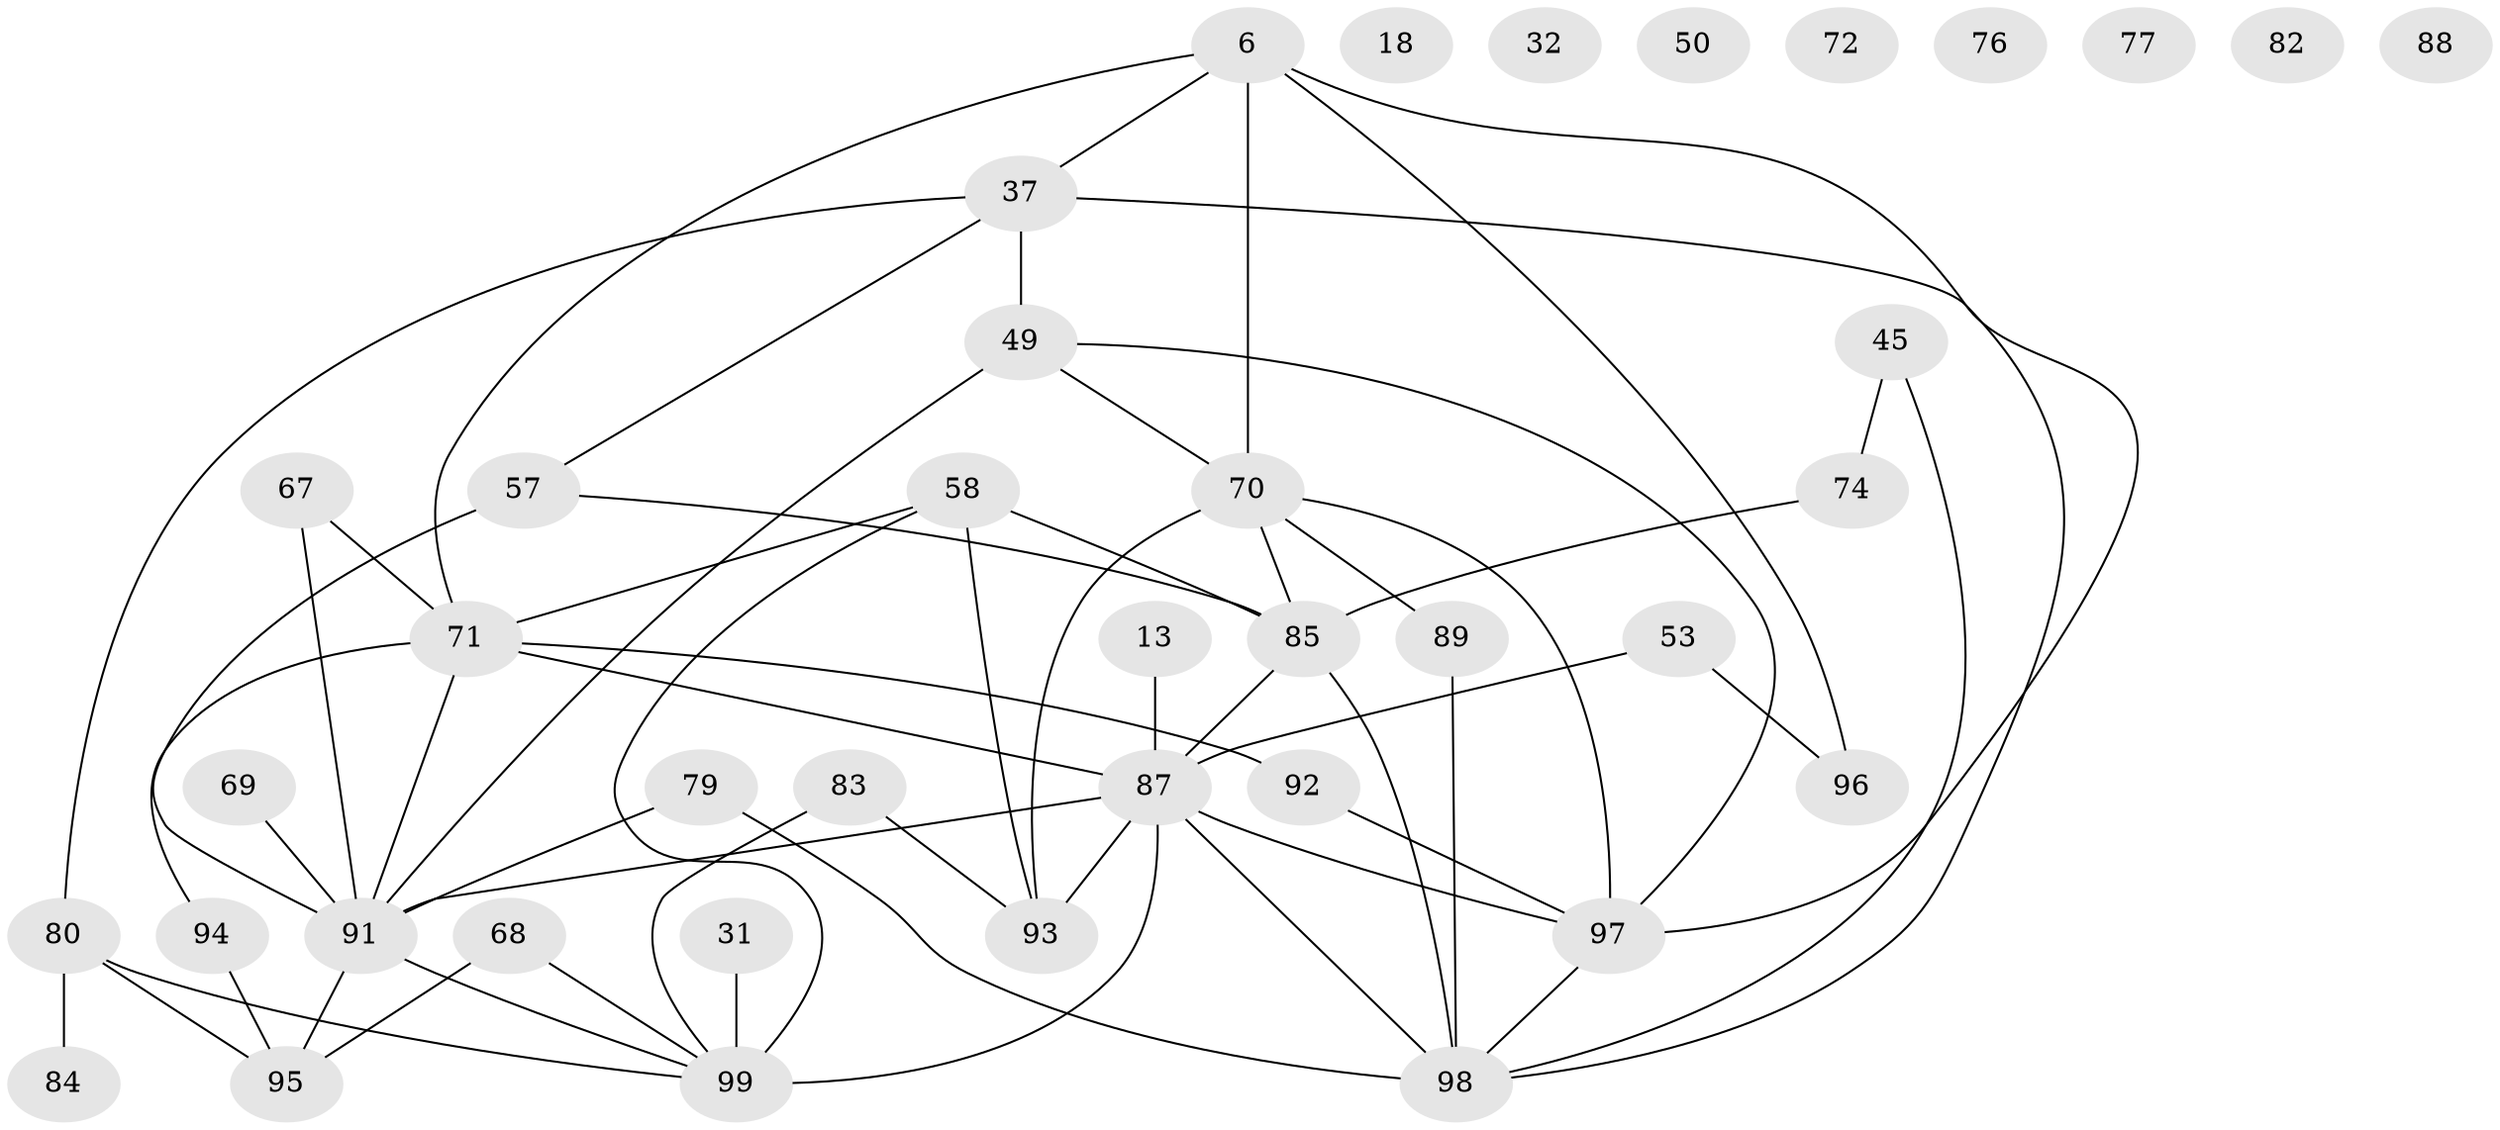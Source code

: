 // original degree distribution, {1: 0.1111111111111111, 3: 0.23232323232323232, 2: 0.21212121212121213, 8: 0.010101010101010102, 4: 0.20202020202020202, 5: 0.10101010101010101, 0: 0.0707070707070707, 6: 0.06060606060606061}
// Generated by graph-tools (version 1.1) at 2025/43/03/04/25 21:43:03]
// undirected, 39 vertices, 58 edges
graph export_dot {
graph [start="1"]
  node [color=gray90,style=filled];
  6;
  13;
  18;
  31;
  32 [super="+25"];
  37 [super="+26"];
  45 [super="+41"];
  49;
  50;
  53;
  57 [super="+55"];
  58 [super="+10+24"];
  67 [super="+65"];
  68;
  69;
  70 [super="+16+56"];
  71 [super="+40+52+33"];
  72;
  74;
  76;
  77;
  79;
  80 [super="+64"];
  82;
  83;
  84;
  85 [super="+66+78+22"];
  87 [super="+30+59+63"];
  88;
  89 [super="+44"];
  91 [super="+14+38+39+60+90"];
  92;
  93 [super="+81"];
  94;
  95;
  96;
  97 [super="+1+62+75"];
  98 [super="+2+23+19+36"];
  99 [super="+86"];
  6 -- 70 [weight=2];
  6 -- 71 [weight=2];
  6 -- 96;
  6 -- 37;
  6 -- 97 [weight=2];
  13 -- 87;
  31 -- 99;
  37 -- 49 [weight=2];
  37 -- 57;
  37 -- 80;
  37 -- 98;
  45 -- 98;
  45 -- 74;
  49 -- 70;
  49 -- 91 [weight=2];
  49 -- 97;
  53 -- 96;
  53 -- 87 [weight=3];
  57 -- 91;
  57 -- 85 [weight=3];
  58 -- 99;
  58 -- 93;
  58 -- 85 [weight=2];
  58 -- 71;
  67 -- 71;
  67 -- 91;
  68 -- 95;
  68 -- 99;
  69 -- 91;
  70 -- 85 [weight=2];
  70 -- 93 [weight=3];
  70 -- 89;
  70 -- 97;
  71 -- 87 [weight=5];
  71 -- 92;
  71 -- 94;
  71 -- 91 [weight=2];
  74 -- 85 [weight=2];
  79 -- 98 [weight=3];
  79 -- 91;
  80 -- 99;
  80 -- 84;
  80 -- 95;
  83 -- 93;
  83 -- 99;
  85 -- 98 [weight=2];
  85 -- 87 [weight=3];
  87 -- 93;
  87 -- 99 [weight=3];
  87 -- 98;
  87 -- 91;
  87 -- 97 [weight=3];
  89 -- 98;
  91 -- 99;
  91 -- 95;
  92 -- 97;
  94 -- 95;
  97 -- 98 [weight=3];
}
